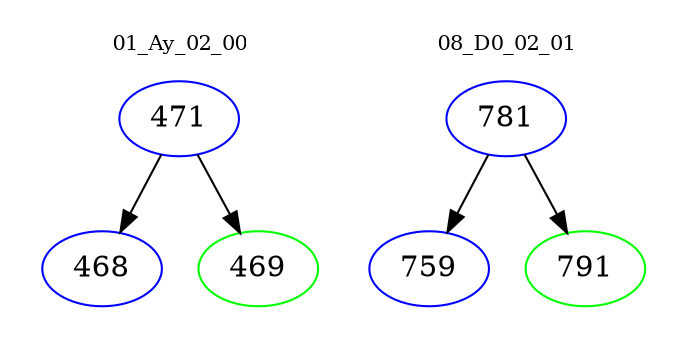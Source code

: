 digraph{
subgraph cluster_0 {
color = white
label = "01_Ay_02_00";
fontsize=10;
T0_471 [label="471", color="blue"]
T0_471 -> T0_468 [color="black"]
T0_468 [label="468", color="blue"]
T0_471 -> T0_469 [color="black"]
T0_469 [label="469", color="green"]
}
subgraph cluster_1 {
color = white
label = "08_D0_02_01";
fontsize=10;
T1_781 [label="781", color="blue"]
T1_781 -> T1_759 [color="black"]
T1_759 [label="759", color="blue"]
T1_781 -> T1_791 [color="black"]
T1_791 [label="791", color="green"]
}
}

